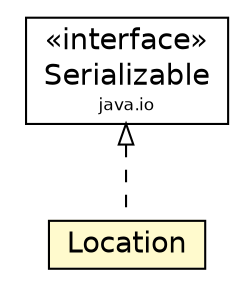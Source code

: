 #!/usr/local/bin/dot
#
# Class diagram 
# Generated by UMLGraph version 5.1 (http://www.umlgraph.org/)
#

digraph G {
	edge [fontname="Helvetica",fontsize=10,labelfontname="Helvetica",labelfontsize=10];
	node [fontname="Helvetica",fontsize=10,shape=plaintext];
	nodesep=0.25;
	ranksep=0.5;
	// jason.environment.grid.Location
	c29397 [label=<<table title="jason.environment.grid.Location" border="0" cellborder="1" cellspacing="0" cellpadding="2" port="p" bgcolor="lemonChiffon" href="./Location.html">
		<tr><td><table border="0" cellspacing="0" cellpadding="1">
<tr><td align="center" balign="center"> Location </td></tr>
		</table></td></tr>
		</table>>, fontname="Helvetica", fontcolor="black", fontsize=14.0];
	//jason.environment.grid.Location implements java.io.Serializable
	c29551:p -> c29397:p [dir=back,arrowtail=empty,style=dashed];
	// java.io.Serializable
	c29551 [label=<<table title="java.io.Serializable" border="0" cellborder="1" cellspacing="0" cellpadding="2" port="p" href="http://java.sun.com/j2se/1.4.2/docs/api/java/io/Serializable.html">
		<tr><td><table border="0" cellspacing="0" cellpadding="1">
<tr><td align="center" balign="center"> &#171;interface&#187; </td></tr>
<tr><td align="center" balign="center"> Serializable </td></tr>
<tr><td align="center" balign="center"><font point-size="8.0"> java.io </font></td></tr>
		</table></td></tr>
		</table>>, fontname="Helvetica", fontcolor="black", fontsize=14.0];
}

